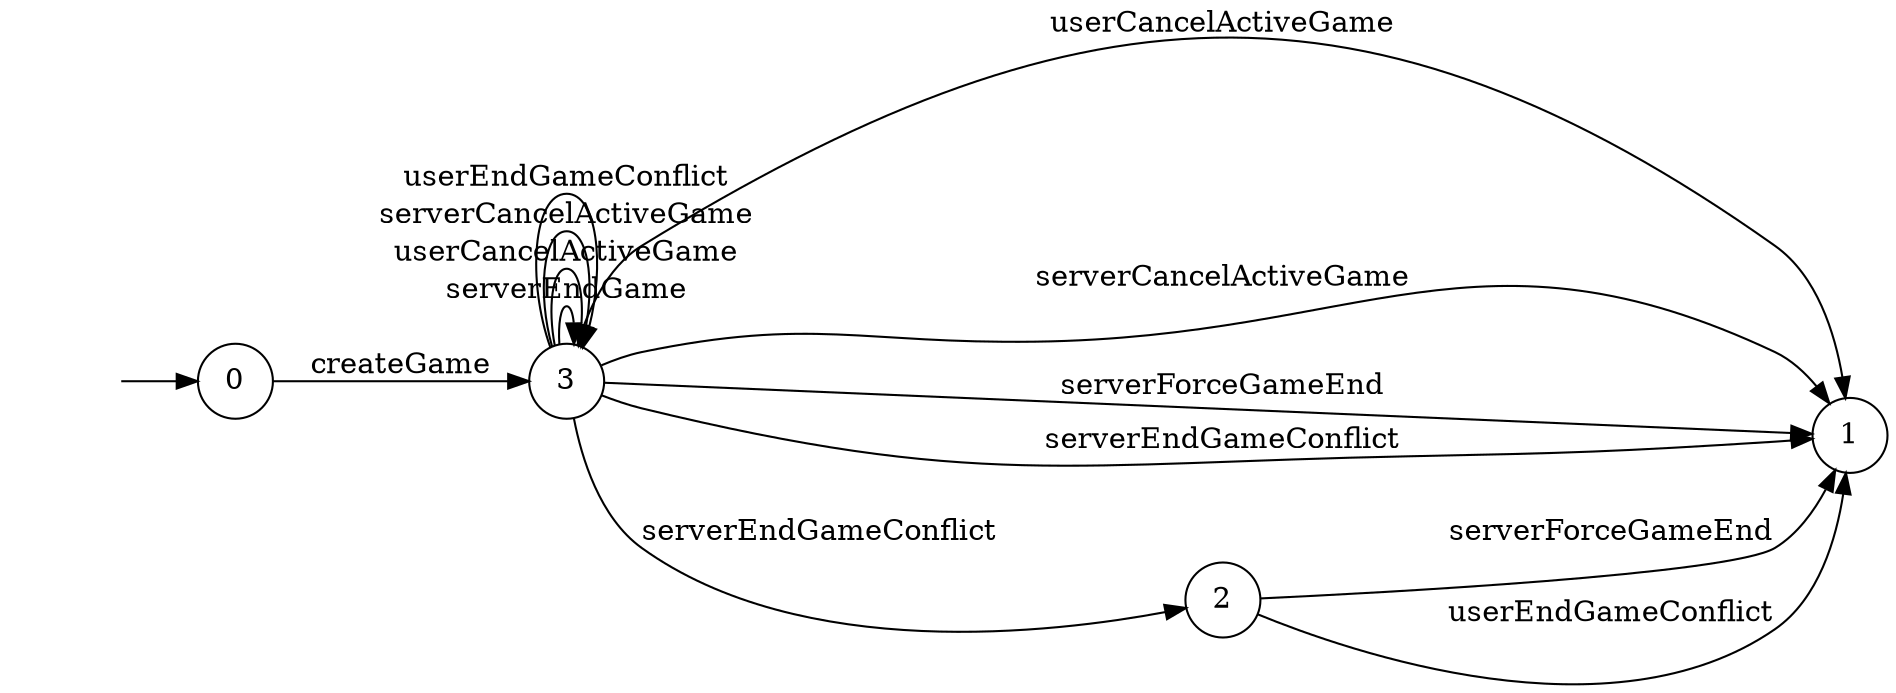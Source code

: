 digraph "./InvConPlus/Dapp-Automata-data/result//gamechannel-fix/0xaec1f783b29aab2727d7c374aa55483fe299fefa/GameChannel/FSM-2" {
	graph [rankdir=LR]
	"" [label="" shape=plaintext]
	3 [label=3 shape=circle]
	0 [label=0 shape=circle]
	1 [label=1 shape=circle]
	2 [label=2 shape=circle]
	"" -> 0 [label=""]
	0 -> 3 [label=createGame]
	3 -> 3 [label=serverEndGame]
	3 -> 1 [label=userCancelActiveGame]
	3 -> 3 [label=userCancelActiveGame]
	3 -> 1 [label=serverCancelActiveGame]
	3 -> 3 [label=serverCancelActiveGame]
	3 -> 1 [label=serverForceGameEnd]
	3 -> 3 [label=userEndGameConflict]
	3 -> 1 [label=serverEndGameConflict]
	3 -> 2 [label=serverEndGameConflict]
	2 -> 1 [label=serverForceGameEnd]
	2 -> 1 [label=userEndGameConflict]
}
